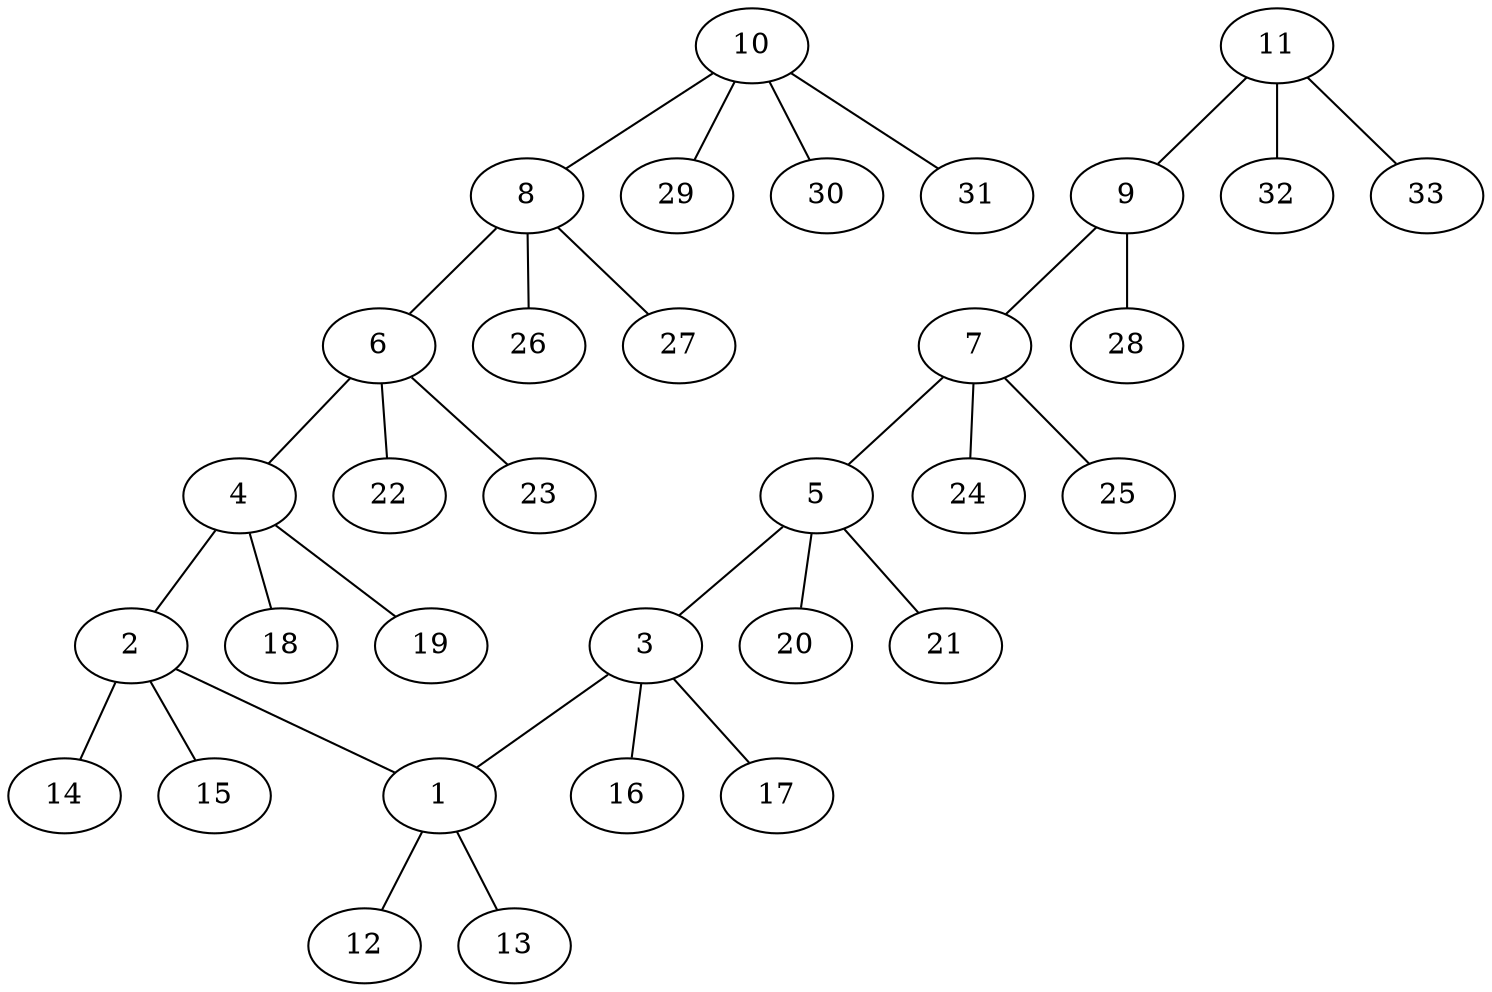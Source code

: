 graph molecule_1516 {
	1	 [chem=C];
	12	 [chem=H];
	1 -- 12	 [valence=1];
	13	 [chem=H];
	1 -- 13	 [valence=1];
	2	 [chem=C];
	2 -- 1	 [valence=1];
	14	 [chem=H];
	2 -- 14	 [valence=1];
	15	 [chem=H];
	2 -- 15	 [valence=1];
	3	 [chem=C];
	3 -- 1	 [valence=1];
	16	 [chem=H];
	3 -- 16	 [valence=1];
	17	 [chem=H];
	3 -- 17	 [valence=1];
	4	 [chem=C];
	4 -- 2	 [valence=1];
	18	 [chem=H];
	4 -- 18	 [valence=1];
	19	 [chem=H];
	4 -- 19	 [valence=1];
	5	 [chem=C];
	5 -- 3	 [valence=1];
	20	 [chem=H];
	5 -- 20	 [valence=1];
	21	 [chem=H];
	5 -- 21	 [valence=1];
	6	 [chem=C];
	6 -- 4	 [valence=1];
	22	 [chem=H];
	6 -- 22	 [valence=1];
	23	 [chem=H];
	6 -- 23	 [valence=1];
	7	 [chem=C];
	7 -- 5	 [valence=1];
	24	 [chem=H];
	7 -- 24	 [valence=1];
	25	 [chem=H];
	7 -- 25	 [valence=1];
	8	 [chem=C];
	8 -- 6	 [valence=1];
	26	 [chem=H];
	8 -- 26	 [valence=1];
	27	 [chem=H];
	8 -- 27	 [valence=1];
	9	 [chem=C];
	9 -- 7	 [valence=1];
	28	 [chem=H];
	9 -- 28	 [valence=1];
	10	 [chem=C];
	10 -- 8	 [valence=1];
	29	 [chem=H];
	10 -- 29	 [valence=1];
	30	 [chem=H];
	10 -- 30	 [valence=1];
	31	 [chem=H];
	10 -- 31	 [valence=1];
	11	 [chem=C];
	11 -- 9	 [valence=2];
	32	 [chem=H];
	11 -- 32	 [valence=1];
	33	 [chem=H];
	11 -- 33	 [valence=1];
}
